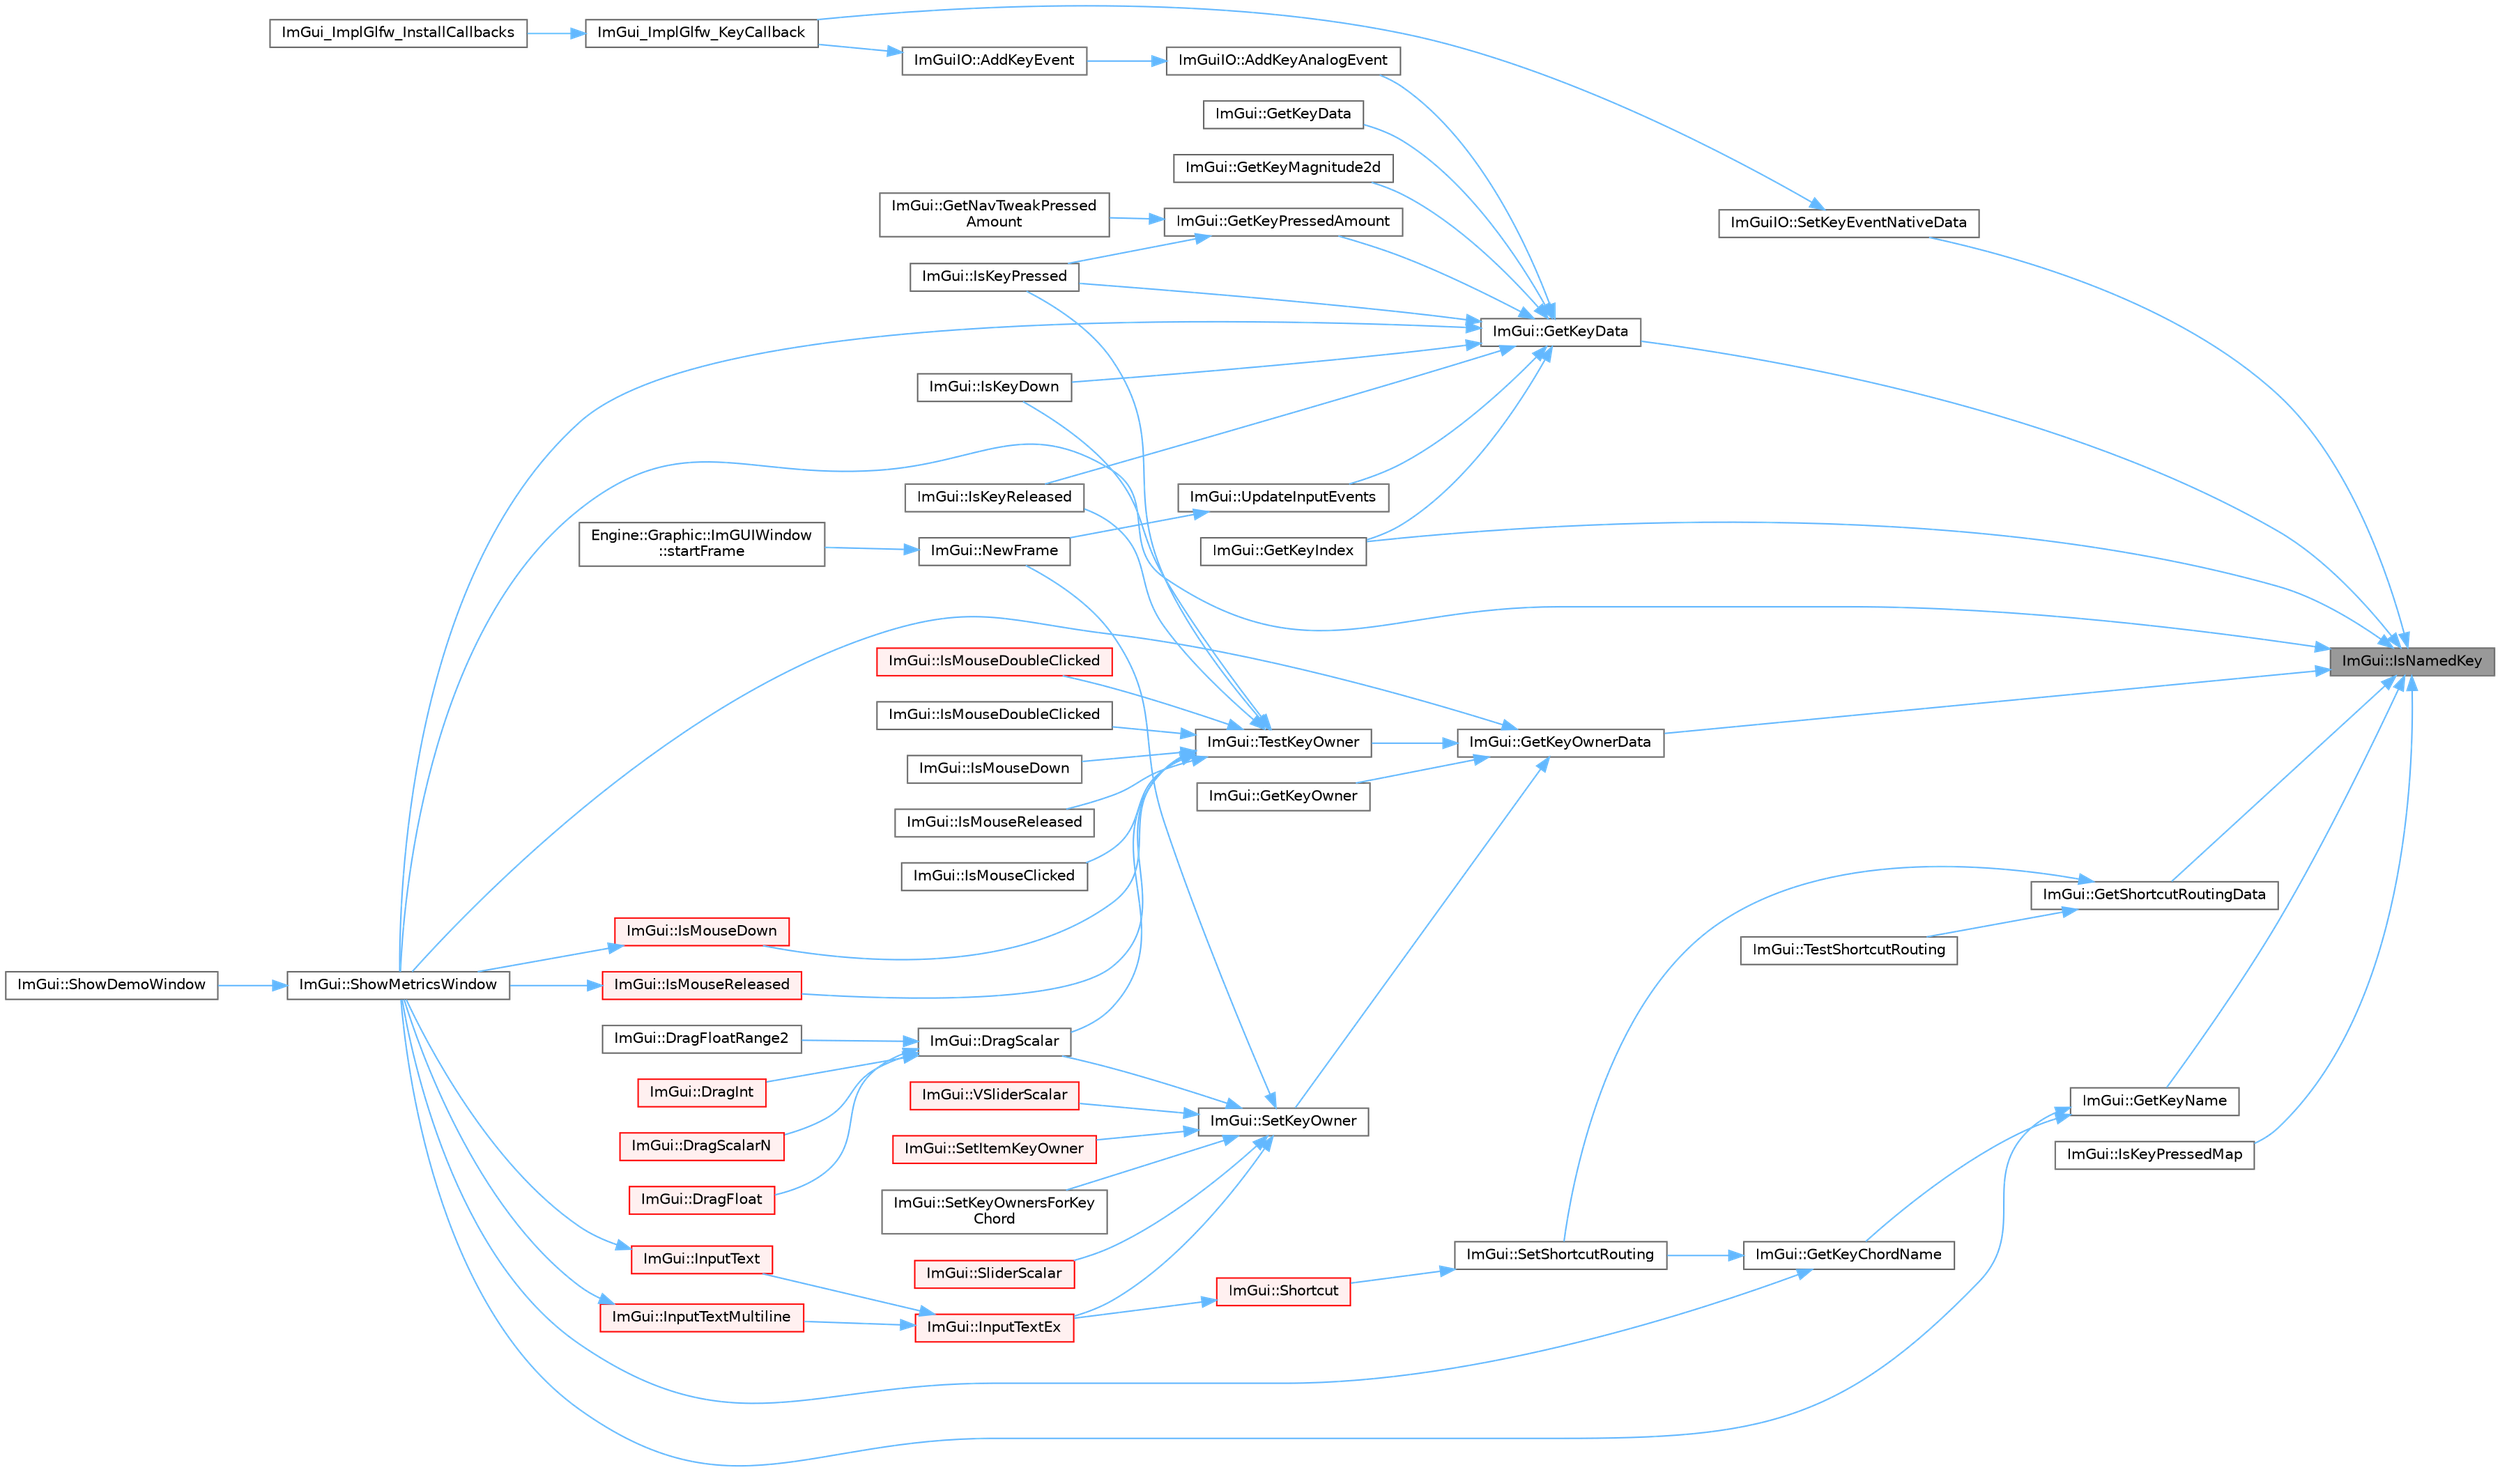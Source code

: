 digraph "ImGui::IsNamedKey"
{
 // LATEX_PDF_SIZE
  bgcolor="transparent";
  edge [fontname=Helvetica,fontsize=10,labelfontname=Helvetica,labelfontsize=10];
  node [fontname=Helvetica,fontsize=10,shape=box,height=0.2,width=0.4];
  rankdir="RL";
  Node1 [id="Node000001",label="ImGui::IsNamedKey",height=0.2,width=0.4,color="gray40", fillcolor="grey60", style="filled", fontcolor="black",tooltip=" "];
  Node1 -> Node2 [id="edge1_Node000001_Node000002",dir="back",color="steelblue1",style="solid",tooltip=" "];
  Node2 [id="Node000002",label="ImGui::GetKeyData",height=0.2,width=0.4,color="grey40", fillcolor="white", style="filled",URL="$namespace_im_gui.html#a6d32d70d6beb45537b605508b78216c3",tooltip=" "];
  Node2 -> Node3 [id="edge2_Node000002_Node000003",dir="back",color="steelblue1",style="solid",tooltip=" "];
  Node3 [id="Node000003",label="ImGuiIO::AddKeyAnalogEvent",height=0.2,width=0.4,color="grey40", fillcolor="white", style="filled",URL="$struct_im_gui_i_o.html#ac88dcffd1c6785d00eedd5616315e48c",tooltip=" "];
  Node3 -> Node4 [id="edge3_Node000003_Node000004",dir="back",color="steelblue1",style="solid",tooltip=" "];
  Node4 [id="Node000004",label="ImGuiIO::AddKeyEvent",height=0.2,width=0.4,color="grey40", fillcolor="white", style="filled",URL="$struct_im_gui_i_o.html#a50c3ab6883647aacdf5153a4dbe2cdbe",tooltip=" "];
  Node4 -> Node5 [id="edge4_Node000004_Node000005",dir="back",color="steelblue1",style="solid",tooltip=" "];
  Node5 [id="Node000005",label="ImGui_ImplGlfw_KeyCallback",height=0.2,width=0.4,color="grey40", fillcolor="white", style="filled",URL="$imgui__impl__glfw_8cpp.html#a66afe6468f3645befeb50a75f82b5efc",tooltip=" "];
  Node5 -> Node6 [id="edge5_Node000005_Node000006",dir="back",color="steelblue1",style="solid",tooltip=" "];
  Node6 [id="Node000006",label="ImGui_ImplGlfw_InstallCallbacks",height=0.2,width=0.4,color="grey40", fillcolor="white", style="filled",URL="$imgui__impl__glfw_8cpp.html#a6fe1ba0e49c2da76f4f28856bc8511fb",tooltip=" "];
  Node2 -> Node7 [id="edge6_Node000002_Node000007",dir="back",color="steelblue1",style="solid",tooltip=" "];
  Node7 [id="Node000007",label="ImGui::GetKeyData",height=0.2,width=0.4,color="grey40", fillcolor="white", style="filled",URL="$namespace_im_gui.html#aef423d33ae184977d70c75e42bcb0364",tooltip=" "];
  Node2 -> Node8 [id="edge7_Node000002_Node000008",dir="back",color="steelblue1",style="solid",tooltip=" "];
  Node8 [id="Node000008",label="ImGui::GetKeyIndex",height=0.2,width=0.4,color="grey40", fillcolor="white", style="filled",URL="$namespace_im_gui.html#a03f5c2b43767af1947c9a9eea38a367d",tooltip=" "];
  Node2 -> Node9 [id="edge8_Node000002_Node000009",dir="back",color="steelblue1",style="solid",tooltip=" "];
  Node9 [id="Node000009",label="ImGui::GetKeyMagnitude2d",height=0.2,width=0.4,color="grey40", fillcolor="white", style="filled",URL="$namespace_im_gui.html#a7be7c8eb5bd517b2c7b361f1521b1137",tooltip=" "];
  Node2 -> Node10 [id="edge9_Node000002_Node000010",dir="back",color="steelblue1",style="solid",tooltip=" "];
  Node10 [id="Node000010",label="ImGui::GetKeyPressedAmount",height=0.2,width=0.4,color="grey40", fillcolor="white", style="filled",URL="$namespace_im_gui.html#a48359a9849c1cb2af8fb30c655cf8ff5",tooltip=" "];
  Node10 -> Node11 [id="edge10_Node000010_Node000011",dir="back",color="steelblue1",style="solid",tooltip=" "];
  Node11 [id="Node000011",label="ImGui::GetNavTweakPressed\lAmount",height=0.2,width=0.4,color="grey40", fillcolor="white", style="filled",URL="$namespace_im_gui.html#ad1982b7e2585d1e5aa2bb17976a0bd5d",tooltip=" "];
  Node10 -> Node12 [id="edge11_Node000010_Node000012",dir="back",color="steelblue1",style="solid",tooltip=" "];
  Node12 [id="Node000012",label="ImGui::IsKeyPressed",height=0.2,width=0.4,color="grey40", fillcolor="white", style="filled",URL="$namespace_im_gui.html#a34c2ae88871301f93a396113e8a46ac9",tooltip=" "];
  Node2 -> Node13 [id="edge12_Node000002_Node000013",dir="back",color="steelblue1",style="solid",tooltip=" "];
  Node13 [id="Node000013",label="ImGui::IsKeyDown",height=0.2,width=0.4,color="grey40", fillcolor="white", style="filled",URL="$namespace_im_gui.html#ad217907a75adfff08f6dee35feeadaad",tooltip=" "];
  Node2 -> Node12 [id="edge13_Node000002_Node000012",dir="back",color="steelblue1",style="solid",tooltip=" "];
  Node2 -> Node14 [id="edge14_Node000002_Node000014",dir="back",color="steelblue1",style="solid",tooltip=" "];
  Node14 [id="Node000014",label="ImGui::IsKeyReleased",height=0.2,width=0.4,color="grey40", fillcolor="white", style="filled",URL="$namespace_im_gui.html#a5b94b4c6c78d7a23d045df6a79ff072b",tooltip=" "];
  Node2 -> Node15 [id="edge15_Node000002_Node000015",dir="back",color="steelblue1",style="solid",tooltip=" "];
  Node15 [id="Node000015",label="ImGui::ShowMetricsWindow",height=0.2,width=0.4,color="grey40", fillcolor="white", style="filled",URL="$namespace_im_gui.html#afe7a28c6eb52fff3cc27d5a698fea4ff",tooltip=" "];
  Node15 -> Node16 [id="edge16_Node000015_Node000016",dir="back",color="steelblue1",style="solid",tooltip=" "];
  Node16 [id="Node000016",label="ImGui::ShowDemoWindow",height=0.2,width=0.4,color="grey40", fillcolor="white", style="filled",URL="$namespace_im_gui.html#af95643a0ce4893b9e57c12991922fb18",tooltip=" "];
  Node2 -> Node17 [id="edge17_Node000002_Node000017",dir="back",color="steelblue1",style="solid",tooltip=" "];
  Node17 [id="Node000017",label="ImGui::UpdateInputEvents",height=0.2,width=0.4,color="grey40", fillcolor="white", style="filled",URL="$namespace_im_gui.html#aafed9b47752723162308368c01eeffad",tooltip=" "];
  Node17 -> Node18 [id="edge18_Node000017_Node000018",dir="back",color="steelblue1",style="solid",tooltip=" "];
  Node18 [id="Node000018",label="ImGui::NewFrame",height=0.2,width=0.4,color="grey40", fillcolor="white", style="filled",URL="$namespace_im_gui.html#ab3f1fc018f903b7ad79fd10663375774",tooltip=" "];
  Node18 -> Node19 [id="edge19_Node000018_Node000019",dir="back",color="steelblue1",style="solid",tooltip=" "];
  Node19 [id="Node000019",label="Engine::Graphic::ImGUIWindow\l::startFrame",height=0.2,width=0.4,color="grey40", fillcolor="white", style="filled",URL="$class_engine_1_1_graphic_1_1_im_g_u_i_window.html#a9ca05f8fa30f8ee342d254eb0d34948a",tooltip=" "];
  Node1 -> Node8 [id="edge20_Node000001_Node000008",dir="back",color="steelblue1",style="solid",tooltip=" "];
  Node1 -> Node20 [id="edge21_Node000001_Node000020",dir="back",color="steelblue1",style="solid",tooltip=" "];
  Node20 [id="Node000020",label="ImGui::GetKeyName",height=0.2,width=0.4,color="grey40", fillcolor="white", style="filled",URL="$namespace_im_gui.html#a1d631e0e344472fb2da1a53a6bf55448",tooltip=" "];
  Node20 -> Node21 [id="edge22_Node000020_Node000021",dir="back",color="steelblue1",style="solid",tooltip=" "];
  Node21 [id="Node000021",label="ImGui::GetKeyChordName",height=0.2,width=0.4,color="grey40", fillcolor="white", style="filled",URL="$namespace_im_gui.html#a4711f04593c21dee2ecb1f736c4da981",tooltip=" "];
  Node21 -> Node22 [id="edge23_Node000021_Node000022",dir="back",color="steelblue1",style="solid",tooltip=" "];
  Node22 [id="Node000022",label="ImGui::SetShortcutRouting",height=0.2,width=0.4,color="grey40", fillcolor="white", style="filled",URL="$namespace_im_gui.html#a5bfa26bcafad8fae4b4e21e1f0db47e3",tooltip=" "];
  Node22 -> Node23 [id="edge24_Node000022_Node000023",dir="back",color="steelblue1",style="solid",tooltip=" "];
  Node23 [id="Node000023",label="ImGui::Shortcut",height=0.2,width=0.4,color="red", fillcolor="#FFF0F0", style="filled",URL="$namespace_im_gui.html#a79fcd86b36bb86d9bd95c79013b0ad8d",tooltip=" "];
  Node23 -> Node24 [id="edge25_Node000023_Node000024",dir="back",color="steelblue1",style="solid",tooltip=" "];
  Node24 [id="Node000024",label="ImGui::InputTextEx",height=0.2,width=0.4,color="red", fillcolor="#FFF0F0", style="filled",URL="$namespace_im_gui.html#af89af17ecc11653f25fea1e50e195de6",tooltip=" "];
  Node24 -> Node25 [id="edge26_Node000024_Node000025",dir="back",color="steelblue1",style="solid",tooltip=" "];
  Node25 [id="Node000025",label="ImGui::InputText",height=0.2,width=0.4,color="red", fillcolor="#FFF0F0", style="filled",URL="$namespace_im_gui.html#aa72b5760a3a206729723a587ac7c8519",tooltip=" "];
  Node25 -> Node15 [id="edge27_Node000025_Node000015",dir="back",color="steelblue1",style="solid",tooltip=" "];
  Node24 -> Node49 [id="edge28_Node000024_Node000049",dir="back",color="steelblue1",style="solid",tooltip=" "];
  Node49 [id="Node000049",label="ImGui::InputTextMultiline",height=0.2,width=0.4,color="red", fillcolor="#FFF0F0", style="filled",URL="$namespace_im_gui.html#a0470693929ed9930cbf5b737577c2414",tooltip=" "];
  Node49 -> Node15 [id="edge29_Node000049_Node000015",dir="back",color="steelblue1",style="solid",tooltip=" "];
  Node21 -> Node15 [id="edge30_Node000021_Node000015",dir="back",color="steelblue1",style="solid",tooltip=" "];
  Node20 -> Node15 [id="edge31_Node000020_Node000015",dir="back",color="steelblue1",style="solid",tooltip=" "];
  Node1 -> Node82 [id="edge32_Node000001_Node000082",dir="back",color="steelblue1",style="solid",tooltip=" "];
  Node82 [id="Node000082",label="ImGui::GetKeyOwnerData",height=0.2,width=0.4,color="grey40", fillcolor="white", style="filled",URL="$namespace_im_gui.html#a05ada04953ac91c563334fb0fe934e03",tooltip=" "];
  Node82 -> Node83 [id="edge33_Node000082_Node000083",dir="back",color="steelblue1",style="solid",tooltip=" "];
  Node83 [id="Node000083",label="ImGui::GetKeyOwner",height=0.2,width=0.4,color="grey40", fillcolor="white", style="filled",URL="$namespace_im_gui.html#a3976abb319f95d75fe9f6866f9956701",tooltip=" "];
  Node82 -> Node84 [id="edge34_Node000082_Node000084",dir="back",color="steelblue1",style="solid",tooltip=" "];
  Node84 [id="Node000084",label="ImGui::SetKeyOwner",height=0.2,width=0.4,color="grey40", fillcolor="white", style="filled",URL="$namespace_im_gui.html#ac415798dd69ab045cda84dd14a52c3ea",tooltip=" "];
  Node84 -> Node55 [id="edge35_Node000084_Node000055",dir="back",color="steelblue1",style="solid",tooltip=" "];
  Node55 [id="Node000055",label="ImGui::DragScalar",height=0.2,width=0.4,color="grey40", fillcolor="white", style="filled",URL="$namespace_im_gui.html#a17d8926e8f44a6d00575b12081c51fe0",tooltip=" "];
  Node55 -> Node56 [id="edge36_Node000055_Node000056",dir="back",color="steelblue1",style="solid",tooltip=" "];
  Node56 [id="Node000056",label="ImGui::DragFloat",height=0.2,width=0.4,color="red", fillcolor="#FFF0F0", style="filled",URL="$namespace_im_gui.html#aab1b20e7bf98aa7bbdb26f8cd3ad91e6",tooltip=" "];
  Node55 -> Node59 [id="edge37_Node000055_Node000059",dir="back",color="steelblue1",style="solid",tooltip=" "];
  Node59 [id="Node000059",label="ImGui::DragFloatRange2",height=0.2,width=0.4,color="grey40", fillcolor="white", style="filled",URL="$namespace_im_gui.html#aa6bfd93ead5c47e84b66185da88b8e8c",tooltip=" "];
  Node55 -> Node60 [id="edge38_Node000055_Node000060",dir="back",color="steelblue1",style="solid",tooltip=" "];
  Node60 [id="Node000060",label="ImGui::DragInt",height=0.2,width=0.4,color="red", fillcolor="#FFF0F0", style="filled",URL="$namespace_im_gui.html#a3714db739ae51fc75601d7fad234a58b",tooltip=" "];
  Node55 -> Node62 [id="edge39_Node000055_Node000062",dir="back",color="steelblue1",style="solid",tooltip=" "];
  Node62 [id="Node000062",label="ImGui::DragScalarN",height=0.2,width=0.4,color="red", fillcolor="#FFF0F0", style="filled",URL="$namespace_im_gui.html#a1265d2b30ced1fca909e26c8f718fcbd",tooltip=" "];
  Node84 -> Node24 [id="edge40_Node000084_Node000024",dir="back",color="steelblue1",style="solid",tooltip=" "];
  Node84 -> Node18 [id="edge41_Node000084_Node000018",dir="back",color="steelblue1",style="solid",tooltip=" "];
  Node84 -> Node85 [id="edge42_Node000084_Node000085",dir="back",color="steelblue1",style="solid",tooltip=" "];
  Node85 [id="Node000085",label="ImGui::SetItemKeyOwner",height=0.2,width=0.4,color="red", fillcolor="#FFF0F0", style="filled",URL="$namespace_im_gui.html#a8776b8c5eabcc7f92f4abe9ce46454f0",tooltip=" "];
  Node84 -> Node87 [id="edge43_Node000084_Node000087",dir="back",color="steelblue1",style="solid",tooltip=" "];
  Node87 [id="Node000087",label="ImGui::SetKeyOwnersForKey\lChord",height=0.2,width=0.4,color="grey40", fillcolor="white", style="filled",URL="$namespace_im_gui.html#ae3060c877778bac84d69f68dabd200c8",tooltip=" "];
  Node84 -> Node69 [id="edge44_Node000084_Node000069",dir="back",color="steelblue1",style="solid",tooltip=" "];
  Node69 [id="Node000069",label="ImGui::SliderScalar",height=0.2,width=0.4,color="red", fillcolor="#FFF0F0", style="filled",URL="$namespace_im_gui.html#afdd7faa9a69f75b8d674cdc207441bea",tooltip=" "];
  Node84 -> Node88 [id="edge45_Node000084_Node000088",dir="back",color="steelblue1",style="solid",tooltip=" "];
  Node88 [id="Node000088",label="ImGui::VSliderScalar",height=0.2,width=0.4,color="red", fillcolor="#FFF0F0", style="filled",URL="$namespace_im_gui.html#a6ad24ca37a530d43f9d1c727d94e4829",tooltip=" "];
  Node82 -> Node15 [id="edge46_Node000082_Node000015",dir="back",color="steelblue1",style="solid",tooltip=" "];
  Node82 -> Node91 [id="edge47_Node000082_Node000091",dir="back",color="steelblue1",style="solid",tooltip=" "];
  Node91 [id="Node000091",label="ImGui::TestKeyOwner",height=0.2,width=0.4,color="grey40", fillcolor="white", style="filled",URL="$namespace_im_gui.html#ad12c5be2f1c691e4e6656524248824fb",tooltip=" "];
  Node91 -> Node55 [id="edge48_Node000091_Node000055",dir="back",color="steelblue1",style="solid",tooltip=" "];
  Node91 -> Node13 [id="edge49_Node000091_Node000013",dir="back",color="steelblue1",style="solid",tooltip=" "];
  Node91 -> Node12 [id="edge50_Node000091_Node000012",dir="back",color="steelblue1",style="solid",tooltip=" "];
  Node91 -> Node14 [id="edge51_Node000091_Node000014",dir="back",color="steelblue1",style="solid",tooltip=" "];
  Node91 -> Node92 [id="edge52_Node000091_Node000092",dir="back",color="steelblue1",style="solid",tooltip=" "];
  Node92 [id="Node000092",label="ImGui::IsMouseClicked",height=0.2,width=0.4,color="grey40", fillcolor="white", style="filled",URL="$namespace_im_gui.html#a268f89a9233099f3de4e628c80863ccc",tooltip=" "];
  Node91 -> Node93 [id="edge53_Node000091_Node000093",dir="back",color="steelblue1",style="solid",tooltip=" "];
  Node93 [id="Node000093",label="ImGui::IsMouseDoubleClicked",height=0.2,width=0.4,color="red", fillcolor="#FFF0F0", style="filled",URL="$namespace_im_gui.html#a2cc28f85bd97eecf708ce78c11761fb9",tooltip=" "];
  Node91 -> Node106 [id="edge54_Node000091_Node000106",dir="back",color="steelblue1",style="solid",tooltip=" "];
  Node106 [id="Node000106",label="ImGui::IsMouseDoubleClicked",height=0.2,width=0.4,color="grey40", fillcolor="white", style="filled",URL="$namespace_im_gui.html#abe4aba05f5a4b4350736586eb1df6e22",tooltip=" "];
  Node91 -> Node107 [id="edge55_Node000091_Node000107",dir="back",color="steelblue1",style="solid",tooltip=" "];
  Node107 [id="Node000107",label="ImGui::IsMouseDown",height=0.2,width=0.4,color="red", fillcolor="#FFF0F0", style="filled",URL="$namespace_im_gui.html#aed7dae248aa865bf06c1d60c0e809537",tooltip=" "];
  Node107 -> Node15 [id="edge56_Node000107_Node000015",dir="back",color="steelblue1",style="solid",tooltip=" "];
  Node91 -> Node111 [id="edge57_Node000091_Node000111",dir="back",color="steelblue1",style="solid",tooltip=" "];
  Node111 [id="Node000111",label="ImGui::IsMouseDown",height=0.2,width=0.4,color="grey40", fillcolor="white", style="filled",URL="$namespace_im_gui.html#a1b1bad6338785c6d1bc85c2730bd485f",tooltip=" "];
  Node91 -> Node112 [id="edge58_Node000091_Node000112",dir="back",color="steelblue1",style="solid",tooltip=" "];
  Node112 [id="Node000112",label="ImGui::IsMouseReleased",height=0.2,width=0.4,color="red", fillcolor="#FFF0F0", style="filled",URL="$namespace_im_gui.html#ae53a0c1818d2804e3b1331f0c1777434",tooltip=" "];
  Node112 -> Node15 [id="edge59_Node000112_Node000015",dir="back",color="steelblue1",style="solid",tooltip=" "];
  Node91 -> Node122 [id="edge60_Node000091_Node000122",dir="back",color="steelblue1",style="solid",tooltip=" "];
  Node122 [id="Node000122",label="ImGui::IsMouseReleased",height=0.2,width=0.4,color="grey40", fillcolor="white", style="filled",URL="$namespace_im_gui.html#accd979a6c2ea9738134c30131d95c3b9",tooltip=" "];
  Node1 -> Node123 [id="edge61_Node000001_Node000123",dir="back",color="steelblue1",style="solid",tooltip=" "];
  Node123 [id="Node000123",label="ImGui::GetShortcutRoutingData",height=0.2,width=0.4,color="grey40", fillcolor="white", style="filled",URL="$namespace_im_gui.html#a44a24428cdecdfd7825d37e616e5af45",tooltip=" "];
  Node123 -> Node22 [id="edge62_Node000123_Node000022",dir="back",color="steelblue1",style="solid",tooltip=" "];
  Node123 -> Node124 [id="edge63_Node000123_Node000124",dir="back",color="steelblue1",style="solid",tooltip=" "];
  Node124 [id="Node000124",label="ImGui::TestShortcutRouting",height=0.2,width=0.4,color="grey40", fillcolor="white", style="filled",URL="$namespace_im_gui.html#a2d00bcc9bae982fb89d07f2734f6ab36",tooltip=" "];
  Node1 -> Node125 [id="edge64_Node000001_Node000125",dir="back",color="steelblue1",style="solid",tooltip=" "];
  Node125 [id="Node000125",label="ImGui::IsKeyPressedMap",height=0.2,width=0.4,color="grey40", fillcolor="white", style="filled",URL="$namespace_im_gui.html#aa4c4806c81aef3abe125b209f19d4a2b",tooltip=" "];
  Node1 -> Node126 [id="edge65_Node000001_Node000126",dir="back",color="steelblue1",style="solid",tooltip=" "];
  Node126 [id="Node000126",label="ImGuiIO::SetKeyEventNativeData",height=0.2,width=0.4,color="grey40", fillcolor="white", style="filled",URL="$struct_im_gui_i_o.html#a6b2fa57fb6af5aa1c99f58115542e1dc",tooltip=" "];
  Node126 -> Node5 [id="edge66_Node000126_Node000005",dir="back",color="steelblue1",style="solid",tooltip=" "];
  Node1 -> Node15 [id="edge67_Node000001_Node000015",dir="back",color="steelblue1",style="solid",tooltip=" "];
}

